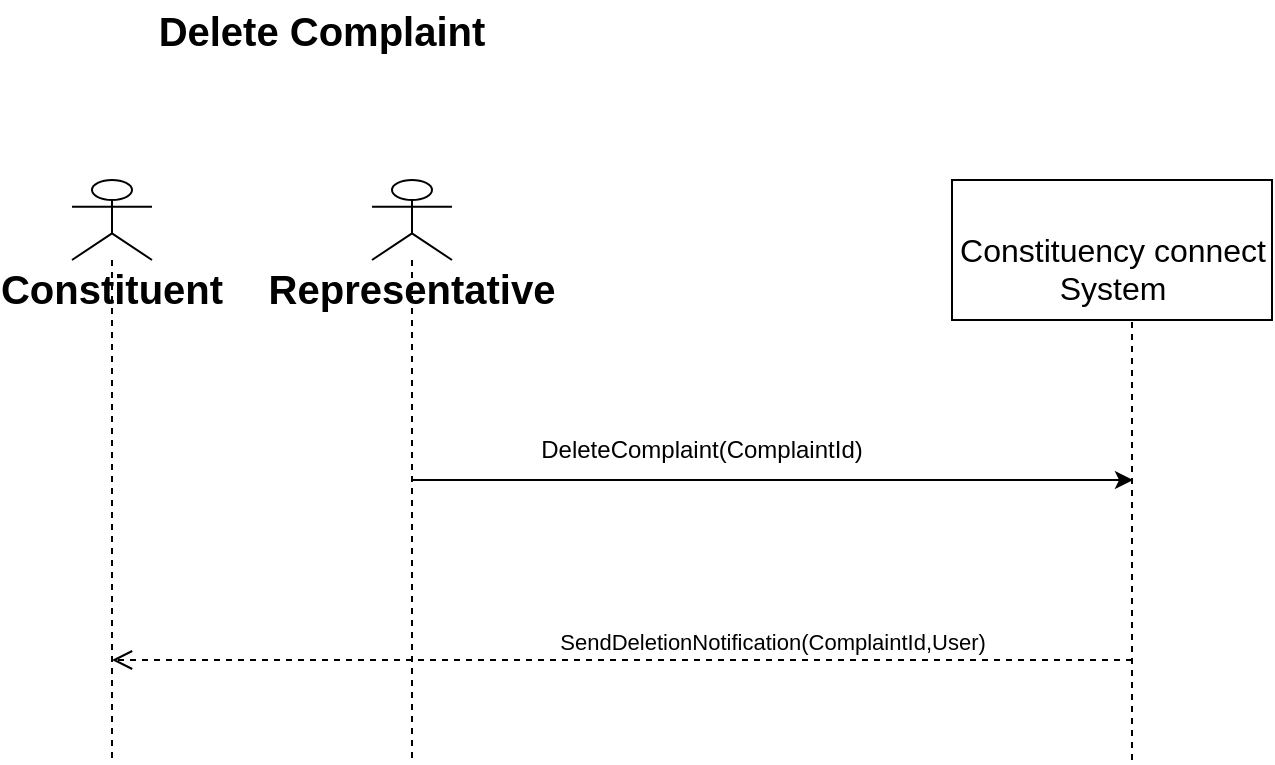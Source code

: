 <mxfile version="24.2.5" type="device">
  <diagram name="Page-1" id="AzuZdl1kDBJAVTOOwZXa">
    <mxGraphModel dx="1050" dy="629" grid="1" gridSize="10" guides="1" tooltips="1" connect="1" arrows="1" fold="1" page="1" pageScale="1" pageWidth="850" pageHeight="1100" math="0" shadow="0">
      <root>
        <mxCell id="0" />
        <mxCell id="1" parent="0" />
        <mxCell id="KmO3UtXlO9QYxNzQi1jJ-1" value="Constituent" style="shape=umlLifeline;participant=umlActor;perimeter=lifelinePerimeter;whiteSpace=wrap;html=1;container=1;collapsible=0;recursiveResize=0;verticalAlign=top;spacingTop=36;outlineConnect=0;fontSize=20;fontStyle=1;size=40;" vertex="1" parent="1">
          <mxGeometry x="150" y="100" width="40" height="290" as="geometry" />
        </mxCell>
        <mxCell id="KmO3UtXlO9QYxNzQi1jJ-2" value="&lt;br&gt;&lt;div&gt;Constituency connect&lt;/div&gt;&lt;div&gt;System&lt;/div&gt;" style="html=1;align=center;verticalAlign=middle;dashed=0;fontSize=16;" vertex="1" parent="1">
          <mxGeometry x="590" y="100" width="160" height="70" as="geometry" />
        </mxCell>
        <mxCell id="KmO3UtXlO9QYxNzQi1jJ-3" value="" style="endArrow=none;dashed=1;html=1;rounded=0;entryX=0.5;entryY=1;entryDx=0;entryDy=0;" edge="1" parent="1">
          <mxGeometry width="50" height="50" relative="1" as="geometry">
            <mxPoint x="680" y="390" as="sourcePoint" />
            <mxPoint x="680" y="170" as="targetPoint" />
          </mxGeometry>
        </mxCell>
        <mxCell id="KmO3UtXlO9QYxNzQi1jJ-4" value="" style="endArrow=classic;html=1;rounded=0;" edge="1" parent="1" source="KmO3UtXlO9QYxNzQi1jJ-6">
          <mxGeometry width="50" height="50" relative="1" as="geometry">
            <mxPoint x="240" y="250" as="sourcePoint" />
            <mxPoint x="680.5" y="250" as="targetPoint" />
            <Array as="points">
              <mxPoint x="560.5" y="250" />
            </Array>
          </mxGeometry>
        </mxCell>
        <mxCell id="KmO3UtXlO9QYxNzQi1jJ-5" value="DeleteComplaint(ComplaintId)" style="text;html=1;strokeColor=none;fillColor=none;align=center;verticalAlign=middle;whiteSpace=wrap;rounded=0;" vertex="1" parent="1">
          <mxGeometry x="340" y="220" width="250" height="30" as="geometry" />
        </mxCell>
        <mxCell id="KmO3UtXlO9QYxNzQi1jJ-6" value="Representative" style="shape=umlLifeline;participant=umlActor;perimeter=lifelinePerimeter;whiteSpace=wrap;html=1;container=1;collapsible=0;recursiveResize=0;verticalAlign=top;spacingTop=36;outlineConnect=0;fontSize=20;fontStyle=1;size=40;" vertex="1" parent="1">
          <mxGeometry x="300" y="100" width="40" height="290" as="geometry" />
        </mxCell>
        <mxCell id="KmO3UtXlO9QYxNzQi1jJ-7" value="SendDeletionNotification(ComplaintId,User)" style="html=1;verticalAlign=bottom;endArrow=open;dashed=1;endSize=8;curved=0;rounded=0;" edge="1" parent="1">
          <mxGeometry x="-0.294" relative="1" as="geometry">
            <mxPoint x="680" y="340" as="sourcePoint" />
            <mxPoint x="170" y="340" as="targetPoint" />
            <mxPoint as="offset" />
          </mxGeometry>
        </mxCell>
        <mxCell id="KmO3UtXlO9QYxNzQi1jJ-8" value="Delete Complaint" style="text;html=1;align=center;verticalAlign=middle;whiteSpace=wrap;rounded=0;fontSize=20;fontStyle=1" vertex="1" parent="1">
          <mxGeometry x="120" y="10" width="310" height="30" as="geometry" />
        </mxCell>
      </root>
    </mxGraphModel>
  </diagram>
</mxfile>

